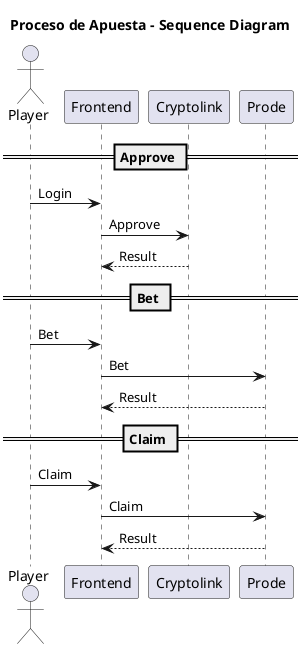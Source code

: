 @startuml

title "Proceso de Apuesta - Sequence Diagram"

actor Player
'boundary Proxy

== Approve ==
Player -> Frontend: Login
Frontend -> Cryptolink: Approve 
Cryptolink --> Frontend: Result

== Bet ==
Player -> Frontend: Bet
Frontend -> Prode:Bet
Prode --> Frontend: Result

== Claim ==
Player -> Frontend: Claim
Frontend -> Prode: Claim
Prode --> Frontend: Result

@enduml
